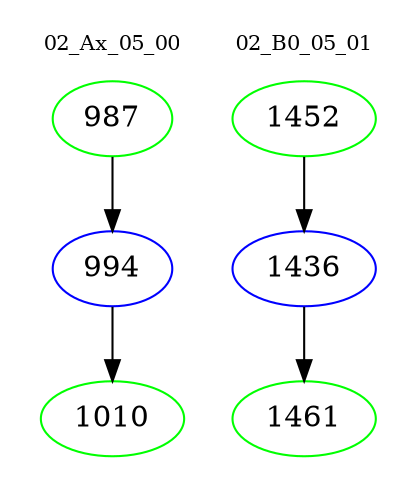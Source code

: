 digraph{
subgraph cluster_0 {
color = white
label = "02_Ax_05_00";
fontsize=10;
T0_987 [label="987", color="green"]
T0_987 -> T0_994 [color="black"]
T0_994 [label="994", color="blue"]
T0_994 -> T0_1010 [color="black"]
T0_1010 [label="1010", color="green"]
}
subgraph cluster_1 {
color = white
label = "02_B0_05_01";
fontsize=10;
T1_1452 [label="1452", color="green"]
T1_1452 -> T1_1436 [color="black"]
T1_1436 [label="1436", color="blue"]
T1_1436 -> T1_1461 [color="black"]
T1_1461 [label="1461", color="green"]
}
}
